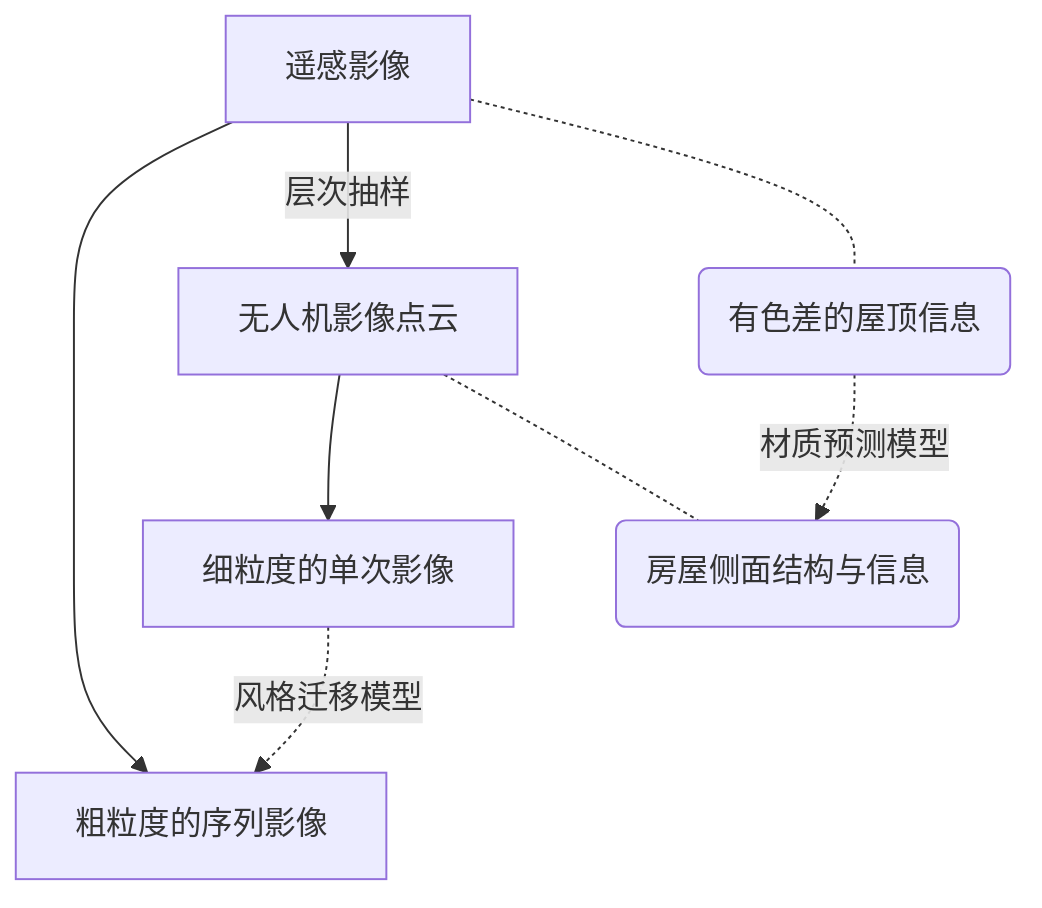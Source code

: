 graph TD;
    F[遥感影像]-->A[粗粒度的序列影像];
    C[无人机影像点云]-->D[细粒度的单次影像];
    D-. 风格迁移模型 .->A;
    F-- 层次抽样 -->C;
    F -.- B(有色差的屋顶信息);
    C -.- E(房屋侧面结构与信息);
    B-. 材质预测模型 .->E;